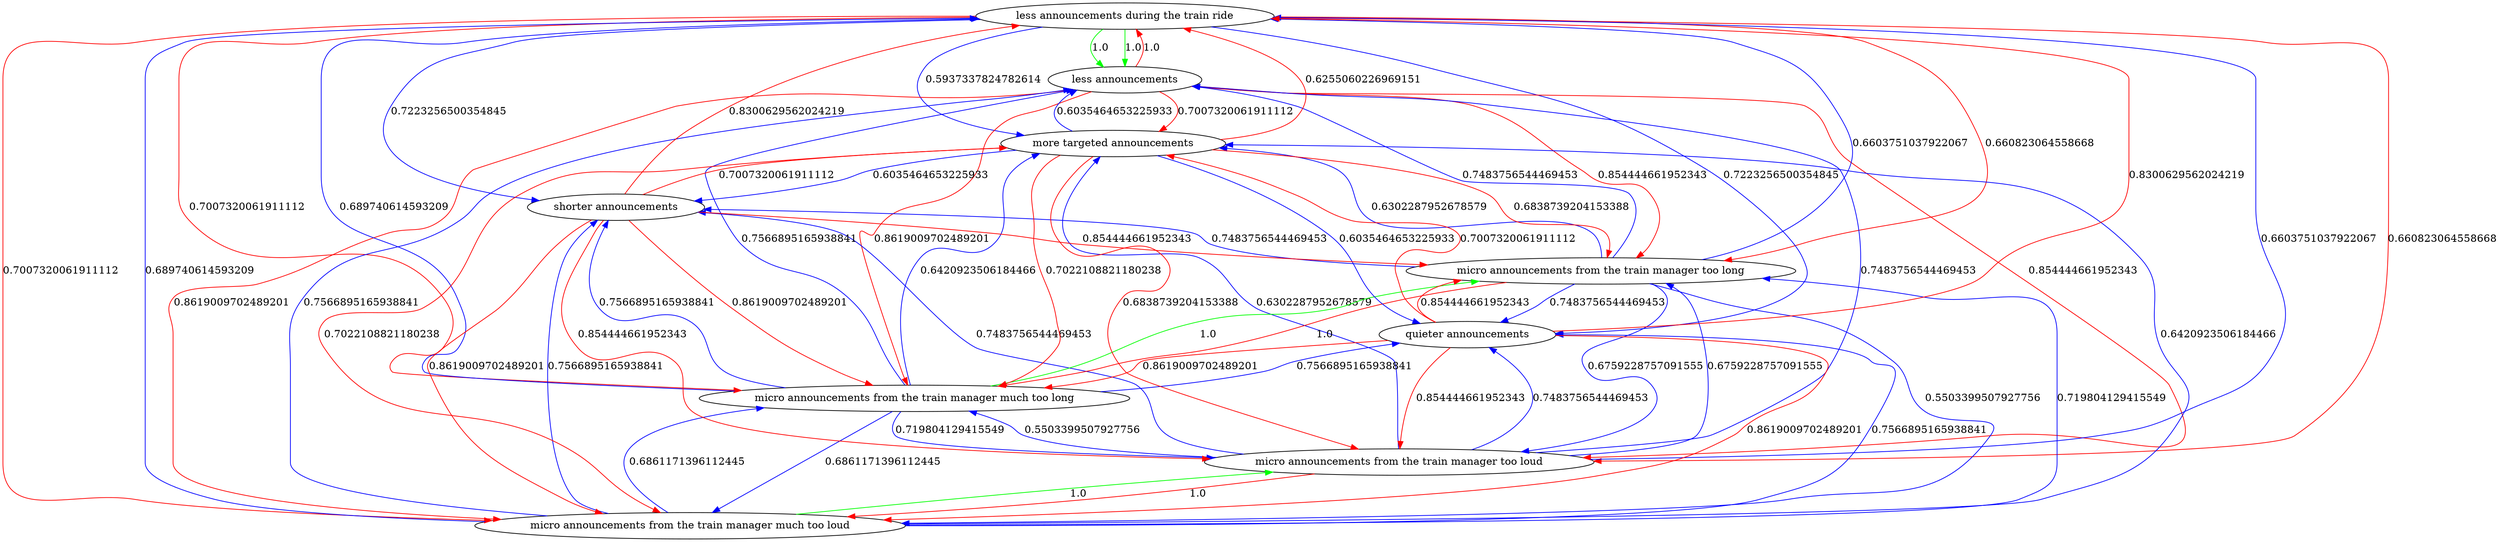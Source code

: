 digraph rawGraph {
"less announcements during the train ride";"less announcements";"micro announcements from the train manager much too loud";"micro announcements from the train manager too loud";"micro announcements from the train manager much too long";"micro announcements from the train manager too long";"more targeted announcements";"quieter announcements";"shorter announcements";"less announcements during the train ride" -> "less announcements" [label=1.0] [color=green]
"less announcements during the train ride" -> "less announcements" [label=1.0] [color=green]
"less announcements" -> "less announcements during the train ride" [label=1.0] [color=red]
"micro announcements from the train manager much too loud" -> "micro announcements from the train manager too loud" [label=1.0] [color=green]
"micro announcements from the train manager too loud" -> "micro announcements from the train manager much too loud" [label=1.0] [color=red]
"less announcements during the train ride" -> "micro announcements from the train manager much too loud" [label=0.7007320061911112] [color=red]
"less announcements during the train ride" -> "micro announcements from the train manager too loud" [label=0.660823064558668] [color=red]
"less announcements" -> "micro announcements from the train manager much too loud" [label=0.8619009702489201] [color=red]
"less announcements" -> "micro announcements from the train manager too loud" [label=0.854444661952343] [color=red]
"micro announcements from the train manager much too loud" -> "less announcements during the train ride" [label=0.689740614593209] [color=blue]
"micro announcements from the train manager much too loud" -> "less announcements" [label=0.7566895165938841] [color=blue]
"micro announcements from the train manager too loud" -> "less announcements during the train ride" [label=0.6603751037922067] [color=blue]
"micro announcements from the train manager too loud" -> "less announcements" [label=0.7483756544469453] [color=blue]
"micro announcements from the train manager much too long" -> "micro announcements from the train manager too long" [label=1.0] [color=green]
"micro announcements from the train manager too long" -> "micro announcements from the train manager much too long" [label=1.0] [color=red]
"less announcements during the train ride" -> "micro announcements from the train manager much too long" [label=0.7007320061911112] [color=red]
"less announcements during the train ride" -> "micro announcements from the train manager too long" [label=0.660823064558668] [color=red]
"less announcements" -> "micro announcements from the train manager much too long" [label=0.8619009702489201] [color=red]
"less announcements" -> "micro announcements from the train manager too long" [label=0.854444661952343] [color=red]
"micro announcements from the train manager much too loud" -> "micro announcements from the train manager much too long" [label=0.6861171396112445] [color=blue]
"micro announcements from the train manager much too loud" -> "micro announcements from the train manager too long" [label=0.719804129415549] [color=blue]
"micro announcements from the train manager too loud" -> "micro announcements from the train manager much too long" [label=0.5503399507927756] [color=blue]
"micro announcements from the train manager too loud" -> "micro announcements from the train manager too long" [label=0.6759228757091555] [color=blue]
"micro announcements from the train manager much too long" -> "less announcements during the train ride" [label=0.689740614593209] [color=blue]
"micro announcements from the train manager much too long" -> "less announcements" [label=0.7566895165938841] [color=blue]
"micro announcements from the train manager much too long" -> "micro announcements from the train manager much too loud" [label=0.6861171396112445] [color=blue]
"micro announcements from the train manager much too long" -> "micro announcements from the train manager too loud" [label=0.719804129415549] [color=blue]
"micro announcements from the train manager too long" -> "less announcements during the train ride" [label=0.6603751037922067] [color=blue]
"micro announcements from the train manager too long" -> "less announcements" [label=0.7483756544469453] [color=blue]
"micro announcements from the train manager too long" -> "micro announcements from the train manager much too loud" [label=0.5503399507927756] [color=blue]
"micro announcements from the train manager too long" -> "micro announcements from the train manager too loud" [label=0.6759228757091555] [color=blue]
"less announcements during the train ride" -> "more targeted announcements" [label=0.5937337824782614] [color=blue]
"less announcements" -> "more targeted announcements" [label=0.7007320061911112] [color=red]
"micro announcements from the train manager much too loud" -> "more targeted announcements" [label=0.6420923506184466] [color=blue]
"micro announcements from the train manager too loud" -> "more targeted announcements" [label=0.6302287952678579] [color=blue]
"micro announcements from the train manager much too long" -> "more targeted announcements" [label=0.6420923506184466] [color=blue]
"micro announcements from the train manager too long" -> "more targeted announcements" [label=0.6302287952678579] [color=blue]
"more targeted announcements" -> "less announcements during the train ride" [label=0.6255060226969151] [color=red]
"more targeted announcements" -> "less announcements" [label=0.6035464653225933] [color=blue]
"more targeted announcements" -> "micro announcements from the train manager much too loud" [label=0.7022108821180238] [color=red]
"more targeted announcements" -> "micro announcements from the train manager too loud" [label=0.6838739204153388] [color=red]
"more targeted announcements" -> "micro announcements from the train manager much too long" [label=0.7022108821180238] [color=red]
"more targeted announcements" -> "micro announcements from the train manager too long" [label=0.6838739204153388] [color=red]
"less announcements during the train ride" -> "quieter announcements" [label=0.7223256500354845] [color=blue]
"micro announcements from the train manager much too loud" -> "quieter announcements" [label=0.7566895165938841] [color=blue]
"micro announcements from the train manager too loud" -> "quieter announcements" [label=0.7483756544469453] [color=blue]
"micro announcements from the train manager much too long" -> "quieter announcements" [label=0.7566895165938841] [color=blue]
"micro announcements from the train manager too long" -> "quieter announcements" [label=0.7483756544469453] [color=blue]
"more targeted announcements" -> "quieter announcements" [label=0.6035464653225933] [color=blue]
"quieter announcements" -> "less announcements during the train ride" [label=0.8300629562024219] [color=red]
"quieter announcements" -> "micro announcements from the train manager much too loud" [label=0.8619009702489201] [color=red]
"quieter announcements" -> "micro announcements from the train manager too loud" [label=0.854444661952343] [color=red]
"quieter announcements" -> "micro announcements from the train manager much too long" [label=0.8619009702489201] [color=red]
"quieter announcements" -> "micro announcements from the train manager too long" [label=0.854444661952343] [color=red]
"quieter announcements" -> "more targeted announcements" [label=0.7007320061911112] [color=red]
"less announcements during the train ride" -> "shorter announcements" [label=0.7223256500354845] [color=blue]
"micro announcements from the train manager much too loud" -> "shorter announcements" [label=0.7566895165938841] [color=blue]
"micro announcements from the train manager too loud" -> "shorter announcements" [label=0.7483756544469453] [color=blue]
"micro announcements from the train manager much too long" -> "shorter announcements" [label=0.7566895165938841] [color=blue]
"micro announcements from the train manager too long" -> "shorter announcements" [label=0.7483756544469453] [color=blue]
"more targeted announcements" -> "shorter announcements" [label=0.6035464653225933] [color=blue]
"shorter announcements" -> "less announcements during the train ride" [label=0.8300629562024219] [color=red]
"shorter announcements" -> "micro announcements from the train manager much too loud" [label=0.8619009702489201] [color=red]
"shorter announcements" -> "micro announcements from the train manager too loud" [label=0.854444661952343] [color=red]
"shorter announcements" -> "micro announcements from the train manager much too long" [label=0.8619009702489201] [color=red]
"shorter announcements" -> "micro announcements from the train manager too long" [label=0.854444661952343] [color=red]
"shorter announcements" -> "more targeted announcements" [label=0.7007320061911112] [color=red]
}